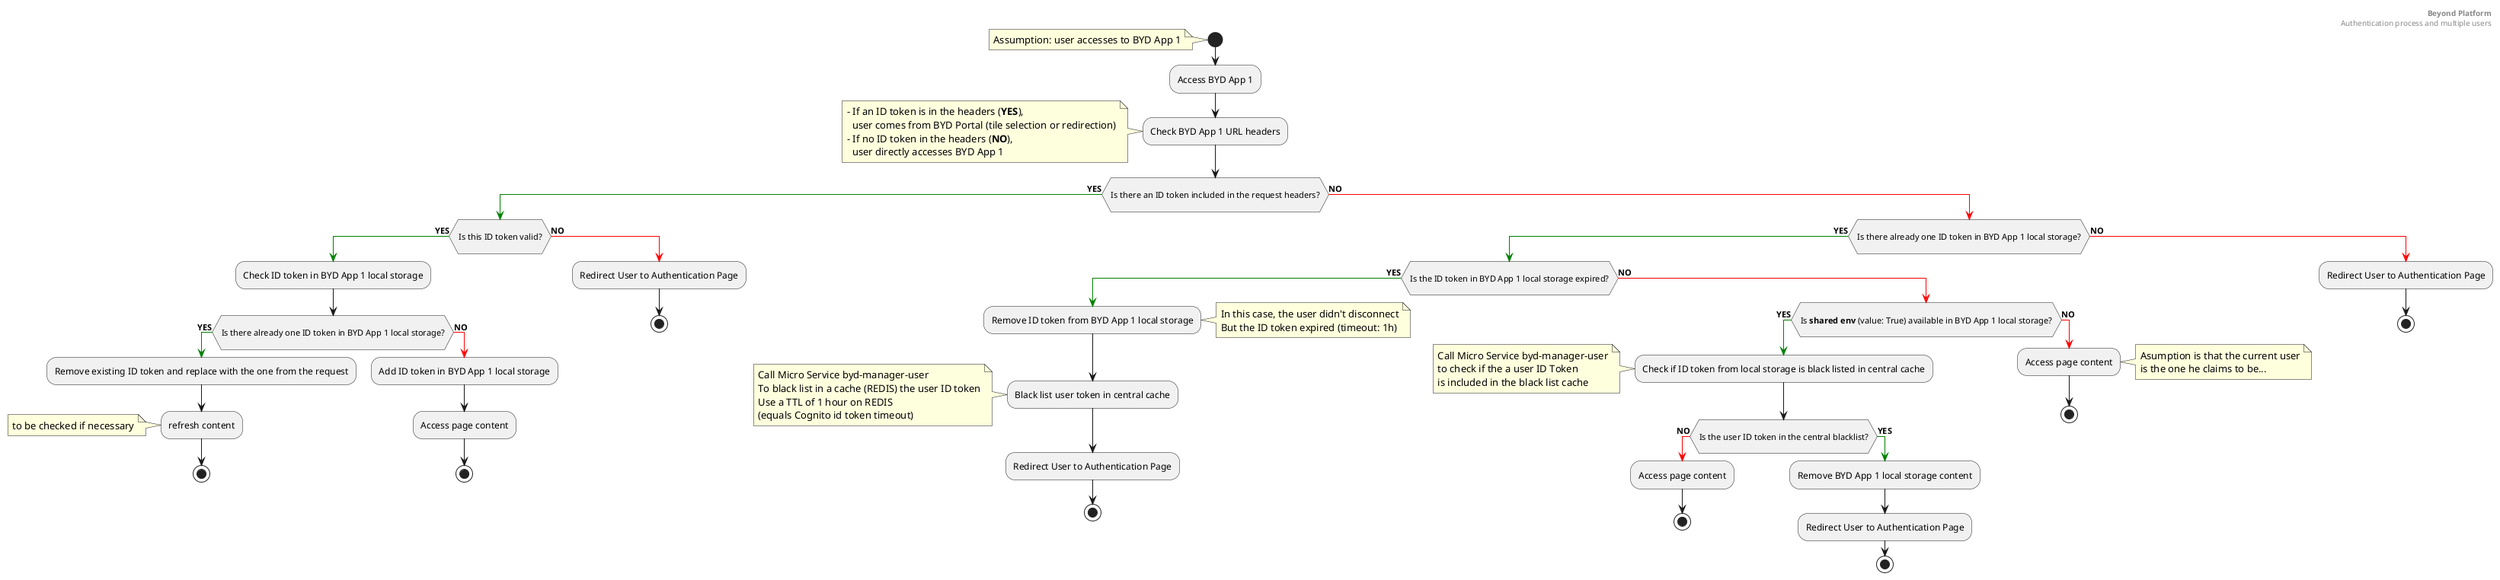 @startuml activity-auth-multiple-users
header
<b>Beyond Platform</b>
Authentication process and multiple users
end header
'skinparam defaultTextAlignment center

start
note left
Assumption: user accesses to BYD App 1
end note
:Access BYD App 1;
:Check BYD App 1 URL headers;
note left
  - If an ID token is in the headers (<b>YES</b>),
    user comes from BYD Portal (tile selection or redirection)
  - If no ID token in the headers (<b>NO</b>),
    user directly accesses BYD App 1
end note
if (\nIs there an ID token included in the request headers?\n) then
  -[#green]-> **YES**;
  if (\nIs this ID token valid?\n) then
    -[#green]-> **YES**;
    :Check ID token in BYD App 1 local storage;
    if (\nIs there already one ID token in BYD App 1 local storage?\n) then
      -[#green]-> **YES**;
      :Remove existing ID token and replace with the one from the request;
      :refresh content;
      note left
        to be checked if necessary
      end note
      stop;
    else
      -[#red]-> **NO**;
      :Add ID token in BYD App 1 local storage;
      :Access page content;
      stop;
    endif
  else
      -[#red]-> **NO**;
      :Redirect User to Authentication Page;
      stop;
  endif
else
  -[#red]-> **NO**;
  if (\nIs there already one ID token in BYD App 1 local storage?\n) then
    -[#green]-> **YES**;
    if (\nIs the ID token in BYD App 1 local storage expired?\n) then
      -[#green]-> **YES**;
      :Remove ID token from BYD App 1 local storage;
      note right
        In this case, the user didn't disconnect
        But the ID token expired (timeout: 1h)
      end note
      ' :Remove user information in central cache;
      ' note left
      '   Call Micro Service SSO
      '   to remove in a cache (REDIS? TbD) the following info:
      '   - User-ID (or ID token? TbC)
      '   - user-agent
      '   - IP address
      ' end note
      :Black list user token in central cache;
      note left
        Call Micro Service byd-manager-user
        To black list in a cache (REDIS) the user ID token
        Use a TTL of 1 hour on REDIS
        (equals Cognito id token timeout)
      end note
      :Redirect User to Authentication Page;
      stop;
    else    
      -[#red]-> **NO**;
      if (\nIs <b>shared env</b> (value: True) available in BYD App 1 local storage?\n) then
        -[#green]-> **YES**;
        ' :Compare ID token from local storage with user info in central cache;
        ' note left
        '   Call Micro Service SSO
        '   to retrieve a user ID Token with:
        '   - user-agent
        '   - IP address
        '   to be equal to current device
        ' end note
        :Check if ID token from local storage is black listed in central cache;
        note left
          Call Micro Service byd-manager-user
          to check if the a user ID Token
          is included in the black list cache
        end note
        if (\nIs the user ID token in the central blacklist?\n) then
          -[#red]-> **NO**;
          :Access page content;
          stop;
        else
          -[#green]-> **YES**;
          :Remove BYD App 1 local storage content;
          :Redirect User to Authentication Page;
          stop;
        endif
      else
        -[#red]-> **NO**;
        :Access page content;
        note right
          Asumption is that the current user
          is the one he claims to be...
        end note
        stop;
      endif
    endif
  else
    -[#red]-> **NO**;
    :Redirect User to Authentication Page;
    stop;
  endif
endif  

'stop

@enduml
